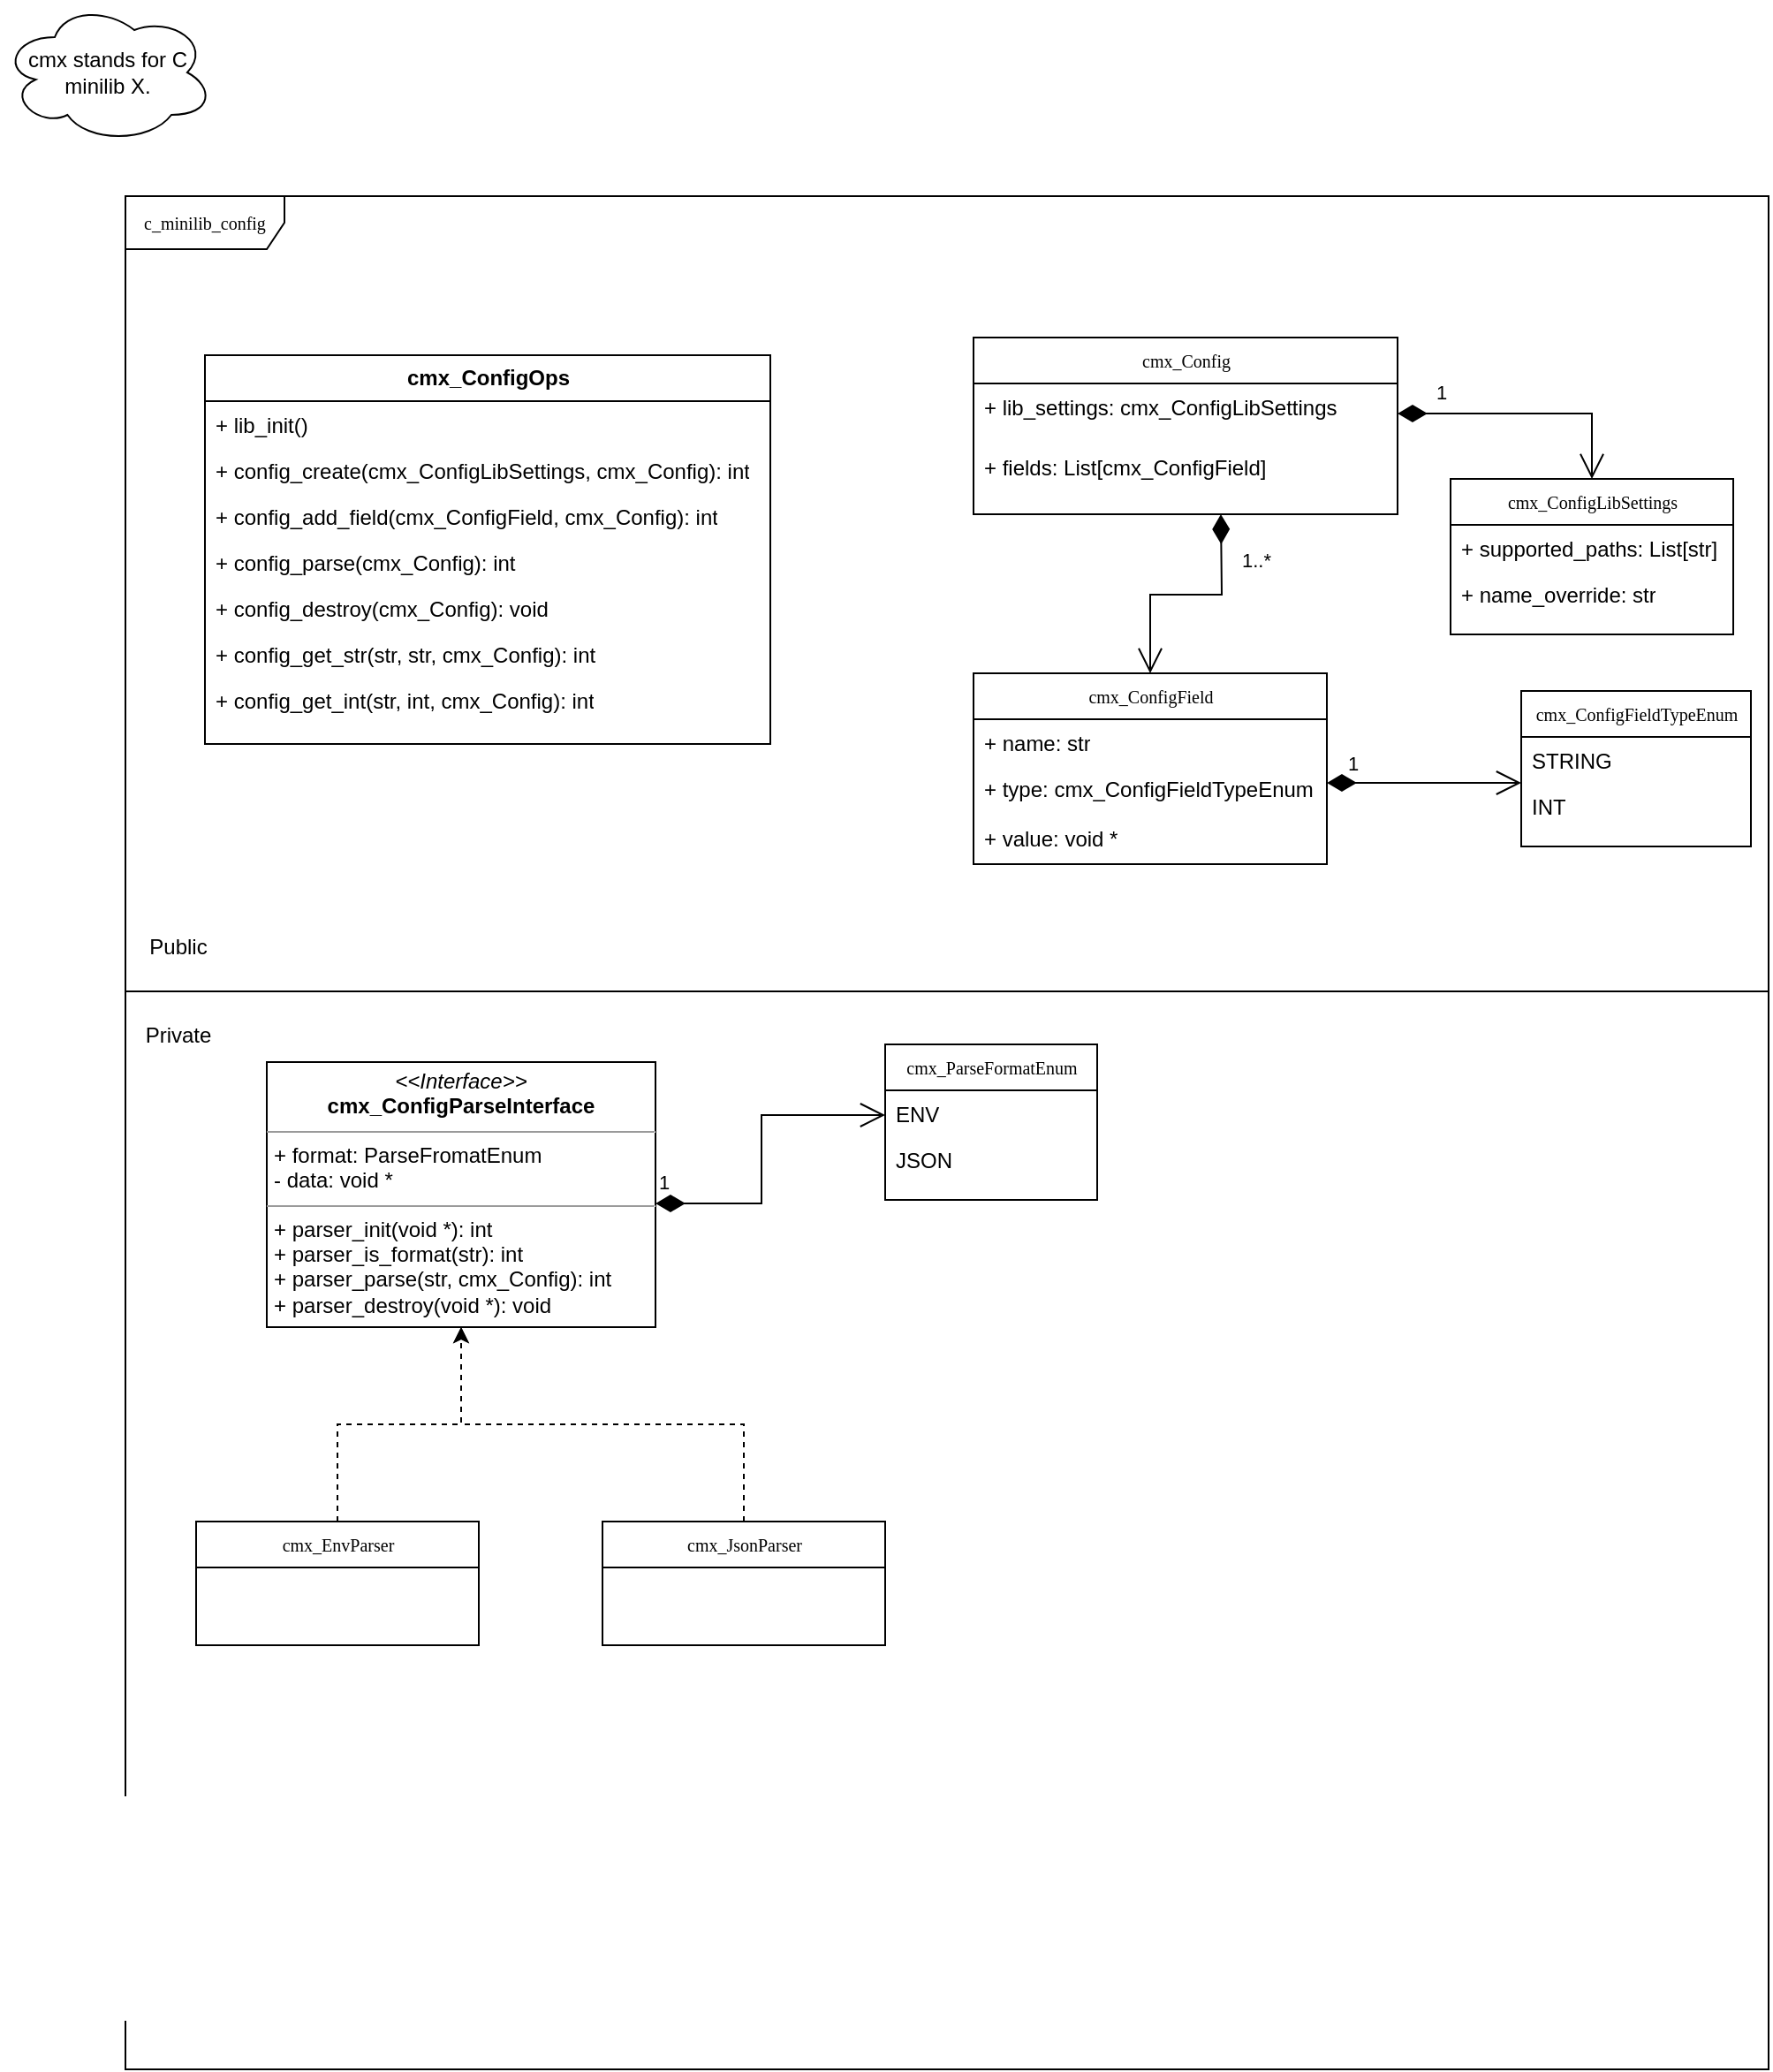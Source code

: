 <mxfile version="26.1.3" pages="2">
  <diagram name="Page-1" id="c4acf3e9-155e-7222-9cf6-157b1a14988f">
    <mxGraphModel dx="1716" dy="2221" grid="1" gridSize="10" guides="1" tooltips="1" connect="1" arrows="1" fold="1" page="1" pageScale="1" pageWidth="850" pageHeight="1100" background="none" math="0" shadow="0">
      <root>
        <mxCell id="0" />
        <mxCell id="1" parent="0" />
        <mxCell id="17acba5748e5396b-1" value="c_minilib_config" style="shape=umlFrame;whiteSpace=wrap;html=1;rounded=0;shadow=0;comic=0;labelBackgroundColor=none;strokeWidth=1;fontFamily=Verdana;fontSize=10;align=center;width=90;height=30;movable=0;resizable=0;rotatable=0;deletable=0;editable=0;locked=1;connectable=0;" parent="1" vertex="1">
          <mxGeometry x="20" y="20" width="930" height="1060" as="geometry" />
        </mxCell>
        <mxCell id="17acba5748e5396b-20" value="cmx_ConfigLibSettings" style="swimlane;html=1;fontStyle=0;childLayout=stackLayout;horizontal=1;startSize=26;fillColor=none;horizontalStack=0;resizeParent=1;resizeLast=0;collapsible=1;marginBottom=0;swimlaneFillColor=#ffffff;rounded=0;shadow=0;comic=0;labelBackgroundColor=none;strokeWidth=1;fontFamily=Verdana;fontSize=10;align=center;" parent="1" vertex="1">
          <mxGeometry x="770" y="180" width="160" height="88" as="geometry">
            <mxRectangle x="350" y="42" width="80" height="30" as="alternateBounds" />
          </mxGeometry>
        </mxCell>
        <mxCell id="17acba5748e5396b-21" value="+ supported_paths: List[str]" style="text;html=1;strokeColor=none;fillColor=none;align=left;verticalAlign=top;spacingLeft=4;spacingRight=4;whiteSpace=wrap;overflow=hidden;rotatable=0;points=[[0,0.5],[1,0.5]];portConstraint=eastwest;" parent="17acba5748e5396b-20" vertex="1">
          <mxGeometry y="26" width="160" height="26" as="geometry" />
        </mxCell>
        <mxCell id="17acba5748e5396b-24" value="+ name_override: str" style="text;html=1;strokeColor=none;fillColor=none;align=left;verticalAlign=top;spacingLeft=4;spacingRight=4;whiteSpace=wrap;overflow=hidden;rotatable=0;points=[[0,0.5],[1,0.5]];portConstraint=eastwest;" parent="17acba5748e5396b-20" vertex="1">
          <mxGeometry y="52" width="160" height="26" as="geometry" />
        </mxCell>
        <mxCell id="fTavBBmCNY1JCzPe186X-1" value="cmx_Config" style="swimlane;html=1;fontStyle=0;childLayout=stackLayout;horizontal=1;startSize=26;fillColor=none;horizontalStack=0;resizeParent=1;resizeLast=0;collapsible=1;marginBottom=0;swimlaneFillColor=#ffffff;rounded=0;shadow=0;comic=0;labelBackgroundColor=none;strokeWidth=1;fontFamily=Verdana;fontSize=10;align=center;" vertex="1" parent="1">
          <mxGeometry x="500" y="100" width="240" height="100" as="geometry" />
        </mxCell>
        <mxCell id="fTavBBmCNY1JCzPe186X-3" value="+ lib_settings: cmx_ConfigLibSettings" style="text;html=1;strokeColor=none;fillColor=none;align=left;verticalAlign=top;spacingLeft=4;spacingRight=4;whiteSpace=wrap;overflow=hidden;rotatable=0;points=[[0,0.5],[1,0.5]];portConstraint=eastwest;" vertex="1" parent="fTavBBmCNY1JCzPe186X-1">
          <mxGeometry y="26" width="240" height="34" as="geometry" />
        </mxCell>
        <mxCell id="fTavBBmCNY1JCzPe186X-2" value="+ fields: List[cmx_ConfigField]" style="text;html=1;strokeColor=none;fillColor=none;align=left;verticalAlign=top;spacingLeft=4;spacingRight=4;whiteSpace=wrap;overflow=hidden;rotatable=0;points=[[0,0.5],[1,0.5]];portConstraint=eastwest;" vertex="1" parent="fTavBBmCNY1JCzPe186X-1">
          <mxGeometry y="60" width="240" height="26" as="geometry" />
        </mxCell>
        <mxCell id="fTavBBmCNY1JCzPe186X-5" value="cmx_ConfigField" style="swimlane;html=1;fontStyle=0;childLayout=stackLayout;horizontal=1;startSize=26;fillColor=none;horizontalStack=0;resizeParent=1;resizeLast=0;collapsible=1;marginBottom=0;swimlaneFillColor=#ffffff;rounded=0;shadow=0;comic=0;labelBackgroundColor=none;strokeWidth=1;fontFamily=Verdana;fontSize=10;align=center;" vertex="1" parent="1">
          <mxGeometry x="500" y="290" width="200" height="108" as="geometry" />
        </mxCell>
        <mxCell id="fTavBBmCNY1JCzPe186X-6" value="+ name: str" style="text;html=1;strokeColor=none;fillColor=none;align=left;verticalAlign=top;spacingLeft=4;spacingRight=4;whiteSpace=wrap;overflow=hidden;rotatable=0;points=[[0,0.5],[1,0.5]];portConstraint=eastwest;" vertex="1" parent="fTavBBmCNY1JCzPe186X-5">
          <mxGeometry y="26" width="200" height="26" as="geometry" />
        </mxCell>
        <mxCell id="fTavBBmCNY1JCzPe186X-7" value="+ type: cmx_ConfigFieldTypeEnum" style="text;html=1;strokeColor=none;fillColor=none;align=left;verticalAlign=top;spacingLeft=4;spacingRight=4;whiteSpace=wrap;overflow=hidden;rotatable=0;points=[[0,0.5],[1,0.5]];portConstraint=eastwest;" vertex="1" parent="fTavBBmCNY1JCzPe186X-5">
          <mxGeometry y="52" width="200" height="28" as="geometry" />
        </mxCell>
        <mxCell id="fTavBBmCNY1JCzPe186X-14" value="+ value: void *" style="text;html=1;strokeColor=none;fillColor=none;align=left;verticalAlign=top;spacingLeft=4;spacingRight=4;whiteSpace=wrap;overflow=hidden;rotatable=0;points=[[0,0.5],[1,0.5]];portConstraint=eastwest;" vertex="1" parent="fTavBBmCNY1JCzPe186X-5">
          <mxGeometry y="80" width="200" height="28" as="geometry" />
        </mxCell>
        <mxCell id="fTavBBmCNY1JCzPe186X-10" value="cmx_ConfigFieldTypeEnum" style="swimlane;html=1;fontStyle=0;childLayout=stackLayout;horizontal=1;startSize=26;fillColor=none;horizontalStack=0;resizeParent=1;resizeLast=0;collapsible=1;marginBottom=0;swimlaneFillColor=#ffffff;rounded=0;shadow=0;comic=0;labelBackgroundColor=none;strokeWidth=1;fontFamily=Verdana;fontSize=10;align=center;" vertex="1" parent="1">
          <mxGeometry x="810" y="300" width="130" height="88" as="geometry" />
        </mxCell>
        <mxCell id="fTavBBmCNY1JCzPe186X-11" value="STRING" style="text;html=1;strokeColor=none;fillColor=none;align=left;verticalAlign=top;spacingLeft=4;spacingRight=4;whiteSpace=wrap;overflow=hidden;rotatable=0;points=[[0,0.5],[1,0.5]];portConstraint=eastwest;" vertex="1" parent="fTavBBmCNY1JCzPe186X-10">
          <mxGeometry y="26" width="130" height="26" as="geometry" />
        </mxCell>
        <mxCell id="fTavBBmCNY1JCzPe186X-12" value="INT" style="text;html=1;strokeColor=none;fillColor=none;align=left;verticalAlign=top;spacingLeft=4;spacingRight=4;whiteSpace=wrap;overflow=hidden;rotatable=0;points=[[0,0.5],[1,0.5]];portConstraint=eastwest;" vertex="1" parent="fTavBBmCNY1JCzPe186X-10">
          <mxGeometry y="52" width="130" height="26" as="geometry" />
        </mxCell>
        <mxCell id="fTavBBmCNY1JCzPe186X-25" value="1" style="endArrow=open;html=1;endSize=12;startArrow=diamondThin;startSize=14;startFill=1;edgeStyle=orthogonalEdgeStyle;align=left;verticalAlign=bottom;rounded=0;" edge="1" parent="1">
          <mxGeometry x="-0.818" y="2" relative="1" as="geometry">
            <mxPoint x="700" y="352" as="sourcePoint" />
            <mxPoint x="810" y="352" as="targetPoint" />
            <mxPoint as="offset" />
          </mxGeometry>
        </mxCell>
        <mxCell id="fTavBBmCNY1JCzPe186X-26" value="1..*" style="endArrow=open;html=1;endSize=12;startArrow=diamondThin;startSize=14;startFill=1;edgeStyle=orthogonalEdgeStyle;align=left;verticalAlign=bottom;rounded=0;entryX=0.5;entryY=0;entryDx=0;entryDy=0;" edge="1" parent="1" target="fTavBBmCNY1JCzPe186X-5">
          <mxGeometry x="-0.455" y="10" relative="1" as="geometry">
            <mxPoint x="640" y="200" as="sourcePoint" />
            <mxPoint x="780" y="190" as="targetPoint" />
            <mxPoint as="offset" />
          </mxGeometry>
        </mxCell>
        <mxCell id="fTavBBmCNY1JCzPe186X-27" value="1" style="endArrow=open;html=1;endSize=12;startArrow=diamondThin;startSize=14;startFill=1;edgeStyle=orthogonalEdgeStyle;align=left;verticalAlign=bottom;rounded=0;entryX=0.5;entryY=0;entryDx=0;entryDy=0;" edge="1" parent="1" source="fTavBBmCNY1JCzPe186X-3" target="17acba5748e5396b-20">
          <mxGeometry x="-0.728" y="3" relative="1" as="geometry">
            <mxPoint x="710" y="130" as="sourcePoint" />
            <mxPoint x="870" y="130" as="targetPoint" />
            <mxPoint as="offset" />
          </mxGeometry>
        </mxCell>
        <mxCell id="fTavBBmCNY1JCzPe186X-28" value="&lt;b style=&quot;font-family: Helvetica; font-size: 12px;&quot;&gt;cmx_ConfigOps&lt;/b&gt;" style="swimlane;html=1;fontStyle=0;childLayout=stackLayout;horizontal=1;startSize=26;fillColor=none;horizontalStack=0;resizeParent=1;resizeLast=0;collapsible=1;marginBottom=0;swimlaneFillColor=#ffffff;rounded=0;shadow=0;comic=0;labelBackgroundColor=none;strokeWidth=1;fontFamily=Verdana;fontSize=10;align=center;" vertex="1" parent="1">
          <mxGeometry x="65" y="110" width="320" height="220" as="geometry" />
        </mxCell>
        <mxCell id="fTavBBmCNY1JCzPe186X-30" value="+ lib_init()" style="text;html=1;strokeColor=none;fillColor=none;align=left;verticalAlign=top;spacingLeft=4;spacingRight=4;whiteSpace=wrap;overflow=hidden;rotatable=0;points=[[0,0.5],[1,0.5]];portConstraint=eastwest;" vertex="1" parent="fTavBBmCNY1JCzPe186X-28">
          <mxGeometry y="26" width="320" height="26" as="geometry" />
        </mxCell>
        <mxCell id="fTavBBmCNY1JCzPe186X-31" value="&lt;div&gt;+ config_create(cmx_ConfigLibSettings, cmx_Config): int&lt;/div&gt;&lt;div&gt;&lt;br&gt;&lt;/div&gt;" style="text;html=1;strokeColor=none;fillColor=none;align=left;verticalAlign=top;spacingLeft=4;spacingRight=4;whiteSpace=wrap;overflow=hidden;rotatable=0;points=[[0,0.5],[1,0.5]];portConstraint=eastwest;" vertex="1" parent="fTavBBmCNY1JCzPe186X-28">
          <mxGeometry y="52" width="320" height="26" as="geometry" />
        </mxCell>
        <mxCell id="fTavBBmCNY1JCzPe186X-32" value="+ config_add_field(cmx_ConfigField, cmx_Config): int" style="text;html=1;strokeColor=none;fillColor=none;align=left;verticalAlign=top;spacingLeft=4;spacingRight=4;whiteSpace=wrap;overflow=hidden;rotatable=0;points=[[0,0.5],[1,0.5]];portConstraint=eastwest;" vertex="1" parent="fTavBBmCNY1JCzPe186X-28">
          <mxGeometry y="78" width="320" height="26" as="geometry" />
        </mxCell>
        <mxCell id="fTavBBmCNY1JCzPe186X-33" value="&lt;div&gt;+ config_parse(cmx_Config): int&lt;/div&gt;&lt;div&gt;&lt;br&gt;&lt;/div&gt;" style="text;html=1;strokeColor=none;fillColor=none;align=left;verticalAlign=top;spacingLeft=4;spacingRight=4;whiteSpace=wrap;overflow=hidden;rotatable=0;points=[[0,0.5],[1,0.5]];portConstraint=eastwest;" vertex="1" parent="fTavBBmCNY1JCzPe186X-28">
          <mxGeometry y="104" width="320" height="26" as="geometry" />
        </mxCell>
        <mxCell id="fTavBBmCNY1JCzPe186X-34" value="&lt;div&gt;+ config_destroy(cmx_Config): void&lt;/div&gt;&lt;div&gt;&lt;br&gt;&lt;/div&gt;&lt;div&gt;&lt;br&gt;&lt;/div&gt;" style="text;html=1;strokeColor=none;fillColor=none;align=left;verticalAlign=top;spacingLeft=4;spacingRight=4;whiteSpace=wrap;overflow=hidden;rotatable=0;points=[[0,0.5],[1,0.5]];portConstraint=eastwest;" vertex="1" parent="fTavBBmCNY1JCzPe186X-28">
          <mxGeometry y="130" width="320" height="26" as="geometry" />
        </mxCell>
        <mxCell id="fTavBBmCNY1JCzPe186X-35" value="+ config_get_str(str, str, cmx_Config): int" style="text;html=1;strokeColor=none;fillColor=none;align=left;verticalAlign=top;spacingLeft=4;spacingRight=4;whiteSpace=wrap;overflow=hidden;rotatable=0;points=[[0,0.5],[1,0.5]];portConstraint=eastwest;" vertex="1" parent="fTavBBmCNY1JCzPe186X-28">
          <mxGeometry y="156" width="320" height="26" as="geometry" />
        </mxCell>
        <mxCell id="fTavBBmCNY1JCzPe186X-36" value="&lt;span style=&quot;text-wrap-mode: nowrap;&quot;&gt;+ config_get_int(str, int, cmx_Config): int&lt;/span&gt;" style="text;html=1;strokeColor=none;fillColor=none;align=left;verticalAlign=top;spacingLeft=4;spacingRight=4;whiteSpace=wrap;overflow=hidden;rotatable=0;points=[[0,0.5],[1,0.5]];portConstraint=eastwest;" vertex="1" parent="fTavBBmCNY1JCzPe186X-28">
          <mxGeometry y="182" width="320" height="26" as="geometry" />
        </mxCell>
        <mxCell id="fTavBBmCNY1JCzPe186X-43" value="" style="endArrow=none;html=1;rounded=0;" edge="1" parent="1">
          <mxGeometry width="50" height="50" relative="1" as="geometry">
            <mxPoint x="20" y="470" as="sourcePoint" />
            <mxPoint x="950" y="470" as="targetPoint" />
          </mxGeometry>
        </mxCell>
        <mxCell id="fTavBBmCNY1JCzPe186X-44" value="Public" style="text;html=1;align=center;verticalAlign=middle;whiteSpace=wrap;rounded=0;" vertex="1" parent="1">
          <mxGeometry x="20" y="430" width="60" height="30" as="geometry" />
        </mxCell>
        <mxCell id="fTavBBmCNY1JCzPe186X-45" value="Private" style="text;html=1;align=center;verticalAlign=middle;whiteSpace=wrap;rounded=0;" vertex="1" parent="1">
          <mxGeometry x="20" y="480" width="60" height="30" as="geometry" />
        </mxCell>
        <mxCell id="fTavBBmCNY1JCzPe186X-46" value="cmx_ParseFormatEnum" style="swimlane;html=1;fontStyle=0;childLayout=stackLayout;horizontal=1;startSize=26;fillColor=none;horizontalStack=0;resizeParent=1;resizeLast=0;collapsible=1;marginBottom=0;swimlaneFillColor=#ffffff;rounded=0;shadow=0;comic=0;labelBackgroundColor=none;strokeWidth=1;fontFamily=Verdana;fontSize=10;align=center;" vertex="1" parent="1">
          <mxGeometry x="450" y="500" width="120" height="88" as="geometry" />
        </mxCell>
        <mxCell id="fTavBBmCNY1JCzPe186X-47" value="ENV" style="text;html=1;strokeColor=none;fillColor=none;align=left;verticalAlign=top;spacingLeft=4;spacingRight=4;whiteSpace=wrap;overflow=hidden;rotatable=0;points=[[0,0.5],[1,0.5]];portConstraint=eastwest;" vertex="1" parent="fTavBBmCNY1JCzPe186X-46">
          <mxGeometry y="26" width="120" height="26" as="geometry" />
        </mxCell>
        <mxCell id="fTavBBmCNY1JCzPe186X-48" value="JSON" style="text;html=1;strokeColor=none;fillColor=none;align=left;verticalAlign=top;spacingLeft=4;spacingRight=4;whiteSpace=wrap;overflow=hidden;rotatable=0;points=[[0,0.5],[1,0.5]];portConstraint=eastwest;" vertex="1" parent="fTavBBmCNY1JCzPe186X-46">
          <mxGeometry y="52" width="120" height="26" as="geometry" />
        </mxCell>
        <mxCell id="fTavBBmCNY1JCzPe186X-52" value="&lt;p style=&quot;margin:0px;margin-top:4px;text-align:center;&quot;&gt;&lt;i&gt;&amp;lt;&amp;lt;Interface&amp;gt;&amp;gt;&lt;/i&gt;&lt;br&gt;&lt;b&gt;cmx_ConfigParseInterface&lt;/b&gt;&lt;/p&gt;&lt;hr size=&quot;1&quot;&gt;&lt;p style=&quot;margin:0px;margin-left:4px;&quot;&gt;+ format: ParseFromatEnum&lt;br&gt;&lt;/p&gt;&lt;p style=&quot;margin:0px;margin-left:4px;&quot;&gt;- data: void *&lt;/p&gt;&lt;hr size=&quot;1&quot;&gt;&lt;p style=&quot;margin:0px;margin-left:4px;&quot;&gt;+ parser_init(void *): int&lt;br&gt;+ parser_is_format(str): int&lt;/p&gt;&lt;p style=&quot;margin:0px;margin-left:4px;&quot;&gt;+ parser_parse(str, cmx_Config): int&lt;br&gt;+ parser_destroy(void *): void&lt;/p&gt;" style="verticalAlign=top;align=left;overflow=fill;fontSize=12;fontFamily=Helvetica;html=1;rounded=0;shadow=0;comic=0;labelBackgroundColor=none;strokeWidth=1" vertex="1" parent="1">
          <mxGeometry x="100" y="510" width="220" height="150" as="geometry" />
        </mxCell>
        <mxCell id="fTavBBmCNY1JCzPe186X-64" value="" style="edgeStyle=orthogonalEdgeStyle;rounded=0;orthogonalLoop=1;jettySize=auto;html=1;dashed=1;" edge="1" parent="1" source="fTavBBmCNY1JCzPe186X-54" target="fTavBBmCNY1JCzPe186X-52">
          <mxGeometry relative="1" as="geometry" />
        </mxCell>
        <mxCell id="fTavBBmCNY1JCzPe186X-54" value="cmx_EnvParser" style="swimlane;html=1;fontStyle=0;childLayout=stackLayout;horizontal=1;startSize=26;fillColor=none;horizontalStack=0;resizeParent=1;resizeLast=0;collapsible=1;marginBottom=0;swimlaneFillColor=#ffffff;rounded=0;shadow=0;comic=0;labelBackgroundColor=none;strokeWidth=1;fontFamily=Verdana;fontSize=10;align=center;" vertex="1" parent="1">
          <mxGeometry x="60" y="770" width="160" height="70" as="geometry" />
        </mxCell>
        <mxCell id="fTavBBmCNY1JCzPe186X-66" value="" style="edgeStyle=orthogonalEdgeStyle;rounded=0;orthogonalLoop=1;jettySize=auto;html=1;entryX=0.5;entryY=1;entryDx=0;entryDy=0;dashed=1;" edge="1" parent="1" source="fTavBBmCNY1JCzPe186X-62" target="fTavBBmCNY1JCzPe186X-52">
          <mxGeometry relative="1" as="geometry">
            <mxPoint x="370" y="655" as="targetPoint" />
          </mxGeometry>
        </mxCell>
        <mxCell id="fTavBBmCNY1JCzPe186X-62" value="cmx_JsonParser" style="swimlane;html=1;fontStyle=0;childLayout=stackLayout;horizontal=1;startSize=26;fillColor=none;horizontalStack=0;resizeParent=1;resizeLast=0;collapsible=1;marginBottom=0;swimlaneFillColor=#ffffff;rounded=0;shadow=0;comic=0;labelBackgroundColor=none;strokeWidth=1;fontFamily=Verdana;fontSize=10;align=center;" vertex="1" parent="1">
          <mxGeometry x="290" y="770" width="160" height="70" as="geometry" />
        </mxCell>
        <mxCell id="fTavBBmCNY1JCzPe186X-67" value="1" style="endArrow=open;html=1;endSize=12;startArrow=diamondThin;startSize=14;startFill=1;edgeStyle=orthogonalEdgeStyle;align=left;verticalAlign=bottom;rounded=0;" edge="1" parent="1">
          <mxGeometry x="-1" y="3" relative="1" as="geometry">
            <mxPoint x="320" y="590" as="sourcePoint" />
            <mxPoint x="450" y="540" as="targetPoint" />
            <Array as="points">
              <mxPoint x="380" y="590" />
              <mxPoint x="380" y="540" />
            </Array>
          </mxGeometry>
        </mxCell>
        <mxCell id="fTavBBmCNY1JCzPe186X-71" value="cmx stands for C minilib X." style="ellipse;shape=cloud;whiteSpace=wrap;html=1;" vertex="1" parent="1">
          <mxGeometry x="-50" y="-90" width="120" height="80" as="geometry" />
        </mxCell>
      </root>
    </mxGraphModel>
  </diagram>
  <diagram id="eSAZJckSD9APAwyUzNQQ" name="Page-2">
    <mxGraphModel dx="1496" dy="1625" grid="1" gridSize="10" guides="1" tooltips="1" connect="1" arrows="1" fold="1" page="1" pageScale="1" pageWidth="850" pageHeight="1100" math="0" shadow="0">
      <root>
        <mxCell id="0" />
        <mxCell id="1" parent="0" />
        <mxCell id="S2xXfUP4rKIdbyHWzEbL-1" value="frame" style="shape=umlFrame;whiteSpace=wrap;html=1;rounded=0;shadow=0;comic=0;labelBackgroundColor=none;strokeWidth=1;fontFamily=Verdana;fontSize=10;align=center;" vertex="1" parent="1">
          <mxGeometry x="20" y="20" width="820" height="1060" as="geometry" />
        </mxCell>
        <mxCell id="S2xXfUP4rKIdbyHWzEbL-2" style="edgeStyle=orthogonalEdgeStyle;rounded=0;html=1;dashed=1;labelBackgroundColor=none;startFill=0;endArrow=open;endFill=0;endSize=10;fontFamily=Verdana;fontSize=10;" edge="1" parent="1" source="S2xXfUP4rKIdbyHWzEbL-4" target="S2xXfUP4rKIdbyHWzEbL-34">
          <mxGeometry relative="1" as="geometry">
            <Array as="points">
              <mxPoint x="590" y="721" />
            </Array>
          </mxGeometry>
        </mxCell>
        <mxCell id="S2xXfUP4rKIdbyHWzEbL-3" style="edgeStyle=orthogonalEdgeStyle;rounded=0;html=1;dashed=1;labelBackgroundColor=none;startFill=0;endArrow=open;endFill=0;endSize=10;fontFamily=Verdana;fontSize=10;" edge="1" parent="1" source="S2xXfUP4rKIdbyHWzEbL-4" target="S2xXfUP4rKIdbyHWzEbL-23">
          <mxGeometry relative="1" as="geometry">
            <Array as="points" />
          </mxGeometry>
        </mxCell>
        <mxCell id="S2xXfUP4rKIdbyHWzEbL-4" value="Classname" style="swimlane;html=1;fontStyle=0;childLayout=stackLayout;horizontal=1;startSize=26;fillColor=none;horizontalStack=0;resizeParent=1;resizeLast=0;collapsible=1;marginBottom=0;swimlaneFillColor=#ffffff;rounded=0;shadow=0;comic=0;labelBackgroundColor=none;strokeWidth=1;fontFamily=Verdana;fontSize=10;align=center;" vertex="1" parent="1">
          <mxGeometry x="650" y="628" width="160" height="186" as="geometry" />
        </mxCell>
        <mxCell id="S2xXfUP4rKIdbyHWzEbL-5" value="+ field: type" style="text;html=1;strokeColor=none;fillColor=none;align=left;verticalAlign=top;spacingLeft=4;spacingRight=4;whiteSpace=wrap;overflow=hidden;rotatable=0;points=[[0,0.5],[1,0.5]];portConstraint=eastwest;" vertex="1" parent="S2xXfUP4rKIdbyHWzEbL-4">
          <mxGeometry y="26" width="160" height="26" as="geometry" />
        </mxCell>
        <mxCell id="S2xXfUP4rKIdbyHWzEbL-6" value="+ field: type" style="text;html=1;strokeColor=none;fillColor=none;align=left;verticalAlign=top;spacingLeft=4;spacingRight=4;whiteSpace=wrap;overflow=hidden;rotatable=0;points=[[0,0.5],[1,0.5]];portConstraint=eastwest;" vertex="1" parent="S2xXfUP4rKIdbyHWzEbL-4">
          <mxGeometry y="52" width="160" height="26" as="geometry" />
        </mxCell>
        <mxCell id="S2xXfUP4rKIdbyHWzEbL-7" value="+ field: type" style="text;html=1;strokeColor=none;fillColor=none;align=left;verticalAlign=top;spacingLeft=4;spacingRight=4;whiteSpace=wrap;overflow=hidden;rotatable=0;points=[[0,0.5],[1,0.5]];portConstraint=eastwest;" vertex="1" parent="S2xXfUP4rKIdbyHWzEbL-4">
          <mxGeometry y="78" width="160" height="26" as="geometry" />
        </mxCell>
        <mxCell id="S2xXfUP4rKIdbyHWzEbL-8" value="+ field: type" style="text;html=1;strokeColor=none;fillColor=none;align=left;verticalAlign=top;spacingLeft=4;spacingRight=4;whiteSpace=wrap;overflow=hidden;rotatable=0;points=[[0,0.5],[1,0.5]];portConstraint=eastwest;" vertex="1" parent="S2xXfUP4rKIdbyHWzEbL-4">
          <mxGeometry y="104" width="160" height="26" as="geometry" />
        </mxCell>
        <mxCell id="S2xXfUP4rKIdbyHWzEbL-9" value="+ field: type" style="text;html=1;strokeColor=none;fillColor=none;align=left;verticalAlign=top;spacingLeft=4;spacingRight=4;whiteSpace=wrap;overflow=hidden;rotatable=0;points=[[0,0.5],[1,0.5]];portConstraint=eastwest;" vertex="1" parent="S2xXfUP4rKIdbyHWzEbL-4">
          <mxGeometry y="130" width="160" height="26" as="geometry" />
        </mxCell>
        <mxCell id="S2xXfUP4rKIdbyHWzEbL-10" value="+ field: type" style="text;html=1;strokeColor=none;fillColor=none;align=left;verticalAlign=top;spacingLeft=4;spacingRight=4;whiteSpace=wrap;overflow=hidden;rotatable=0;points=[[0,0.5],[1,0.5]];portConstraint=eastwest;" vertex="1" parent="S2xXfUP4rKIdbyHWzEbL-4">
          <mxGeometry y="156" width="160" height="26" as="geometry" />
        </mxCell>
        <mxCell id="S2xXfUP4rKIdbyHWzEbL-11" value="Classname" style="swimlane;html=1;fontStyle=0;childLayout=stackLayout;horizontal=1;startSize=26;fillColor=none;horizontalStack=0;resizeParent=1;resizeLast=0;collapsible=1;marginBottom=0;swimlaneFillColor=#ffffff;rounded=0;shadow=0;comic=0;labelBackgroundColor=none;strokeWidth=1;fontFamily=Verdana;fontSize=10;align=center;" vertex="1" parent="1">
          <mxGeometry x="350" y="42" width="160" height="110" as="geometry" />
        </mxCell>
        <mxCell id="S2xXfUP4rKIdbyHWzEbL-12" value="+ field: type" style="text;html=1;strokeColor=none;fillColor=none;align=left;verticalAlign=top;spacingLeft=4;spacingRight=4;whiteSpace=wrap;overflow=hidden;rotatable=0;points=[[0,0.5],[1,0.5]];portConstraint=eastwest;" vertex="1" parent="S2xXfUP4rKIdbyHWzEbL-11">
          <mxGeometry y="26" width="160" height="26" as="geometry" />
        </mxCell>
        <mxCell id="S2xXfUP4rKIdbyHWzEbL-13" value="+ field: type" style="text;html=1;strokeColor=none;fillColor=none;align=left;verticalAlign=top;spacingLeft=4;spacingRight=4;whiteSpace=wrap;overflow=hidden;rotatable=0;points=[[0,0.5],[1,0.5]];portConstraint=eastwest;" vertex="1" parent="S2xXfUP4rKIdbyHWzEbL-11">
          <mxGeometry y="52" width="160" height="26" as="geometry" />
        </mxCell>
        <mxCell id="S2xXfUP4rKIdbyHWzEbL-14" value="+ field: type" style="text;html=1;strokeColor=none;fillColor=none;align=left;verticalAlign=top;spacingLeft=4;spacingRight=4;whiteSpace=wrap;overflow=hidden;rotatable=0;points=[[0,0.5],[1,0.5]];portConstraint=eastwest;" vertex="1" parent="S2xXfUP4rKIdbyHWzEbL-11">
          <mxGeometry y="78" width="160" height="26" as="geometry" />
        </mxCell>
        <mxCell id="S2xXfUP4rKIdbyHWzEbL-15" value="Classname" style="swimlane;html=1;fontStyle=0;childLayout=stackLayout;horizontal=1;startSize=26;fillColor=none;horizontalStack=0;resizeParent=1;resizeLast=0;collapsible=1;marginBottom=0;swimlaneFillColor=#ffffff;rounded=0;shadow=0;comic=0;labelBackgroundColor=none;strokeWidth=1;fontFamily=Verdana;fontSize=10;align=center;" vertex="1" parent="1">
          <mxGeometry x="580" y="87" width="160" height="110" as="geometry" />
        </mxCell>
        <mxCell id="S2xXfUP4rKIdbyHWzEbL-16" value="+ field: type" style="text;html=1;strokeColor=none;fillColor=none;align=left;verticalAlign=top;spacingLeft=4;spacingRight=4;whiteSpace=wrap;overflow=hidden;rotatable=0;points=[[0,0.5],[1,0.5]];portConstraint=eastwest;" vertex="1" parent="S2xXfUP4rKIdbyHWzEbL-15">
          <mxGeometry y="26" width="160" height="26" as="geometry" />
        </mxCell>
        <mxCell id="S2xXfUP4rKIdbyHWzEbL-17" value="+ field: type" style="text;html=1;strokeColor=none;fillColor=none;align=left;verticalAlign=top;spacingLeft=4;spacingRight=4;whiteSpace=wrap;overflow=hidden;rotatable=0;points=[[0,0.5],[1,0.5]];portConstraint=eastwest;" vertex="1" parent="S2xXfUP4rKIdbyHWzEbL-15">
          <mxGeometry y="52" width="160" height="26" as="geometry" />
        </mxCell>
        <mxCell id="S2xXfUP4rKIdbyHWzEbL-18" value="+ field: type" style="text;html=1;strokeColor=none;fillColor=none;align=left;verticalAlign=top;spacingLeft=4;spacingRight=4;whiteSpace=wrap;overflow=hidden;rotatable=0;points=[[0,0.5],[1,0.5]];portConstraint=eastwest;" vertex="1" parent="S2xXfUP4rKIdbyHWzEbL-15">
          <mxGeometry y="78" width="160" height="26" as="geometry" />
        </mxCell>
        <mxCell id="S2xXfUP4rKIdbyHWzEbL-19" value="Classname" style="swimlane;html=1;fontStyle=0;childLayout=stackLayout;horizontal=1;startSize=26;fillColor=none;horizontalStack=0;resizeParent=1;resizeLast=0;collapsible=1;marginBottom=0;swimlaneFillColor=#ffffff;rounded=0;shadow=0;comic=0;labelBackgroundColor=none;strokeWidth=1;fontFamily=Verdana;fontSize=10;align=center;" vertex="1" parent="1">
          <mxGeometry x="650" y="978" width="160" height="83" as="geometry" />
        </mxCell>
        <mxCell id="S2xXfUP4rKIdbyHWzEbL-20" value="+ field: type" style="text;html=1;strokeColor=none;fillColor=none;align=left;verticalAlign=top;spacingLeft=4;spacingRight=4;whiteSpace=wrap;overflow=hidden;rotatable=0;points=[[0,0.5],[1,0.5]];portConstraint=eastwest;" vertex="1" parent="S2xXfUP4rKIdbyHWzEbL-19">
          <mxGeometry y="26" width="160" height="26" as="geometry" />
        </mxCell>
        <mxCell id="S2xXfUP4rKIdbyHWzEbL-21" value="+ field: type" style="text;html=1;strokeColor=none;fillColor=none;align=left;verticalAlign=top;spacingLeft=4;spacingRight=4;whiteSpace=wrap;overflow=hidden;rotatable=0;points=[[0,0.5],[1,0.5]];portConstraint=eastwest;" vertex="1" parent="S2xXfUP4rKIdbyHWzEbL-19">
          <mxGeometry y="52" width="160" height="26" as="geometry" />
        </mxCell>
        <mxCell id="S2xXfUP4rKIdbyHWzEbL-22" style="edgeStyle=orthogonalEdgeStyle;rounded=0;html=1;dashed=1;labelBackgroundColor=none;startFill=0;endArrow=open;endFill=0;endSize=10;fontFamily=Verdana;fontSize=10;" edge="1" parent="1" source="S2xXfUP4rKIdbyHWzEbL-23" target="S2xXfUP4rKIdbyHWzEbL-19">
          <mxGeometry relative="1" as="geometry" />
        </mxCell>
        <mxCell id="S2xXfUP4rKIdbyHWzEbL-23" value="Classname" style="swimlane;html=1;fontStyle=0;childLayout=stackLayout;horizontal=1;startSize=26;fillColor=none;horizontalStack=0;resizeParent=1;resizeLast=0;collapsible=1;marginBottom=0;swimlaneFillColor=#ffffff;rounded=0;shadow=0;comic=0;labelBackgroundColor=none;strokeWidth=1;fontFamily=Verdana;fontSize=10;align=center;" vertex="1" parent="1">
          <mxGeometry x="650" y="838" width="160" height="110" as="geometry" />
        </mxCell>
        <mxCell id="S2xXfUP4rKIdbyHWzEbL-24" value="+ field: type" style="text;html=1;strokeColor=none;fillColor=none;align=left;verticalAlign=top;spacingLeft=4;spacingRight=4;whiteSpace=wrap;overflow=hidden;rotatable=0;points=[[0,0.5],[1,0.5]];portConstraint=eastwest;" vertex="1" parent="S2xXfUP4rKIdbyHWzEbL-23">
          <mxGeometry y="26" width="160" height="26" as="geometry" />
        </mxCell>
        <mxCell id="S2xXfUP4rKIdbyHWzEbL-25" value="+ field: type" style="text;html=1;strokeColor=none;fillColor=none;align=left;verticalAlign=top;spacingLeft=4;spacingRight=4;whiteSpace=wrap;overflow=hidden;rotatable=0;points=[[0,0.5],[1,0.5]];portConstraint=eastwest;" vertex="1" parent="S2xXfUP4rKIdbyHWzEbL-23">
          <mxGeometry y="52" width="160" height="26" as="geometry" />
        </mxCell>
        <mxCell id="S2xXfUP4rKIdbyHWzEbL-26" value="+ field: type" style="text;html=1;strokeColor=none;fillColor=none;align=left;verticalAlign=top;spacingLeft=4;spacingRight=4;whiteSpace=wrap;overflow=hidden;rotatable=0;points=[[0,0.5],[1,0.5]];portConstraint=eastwest;" vertex="1" parent="S2xXfUP4rKIdbyHWzEbL-23">
          <mxGeometry y="78" width="160" height="26" as="geometry" />
        </mxCell>
        <mxCell id="S2xXfUP4rKIdbyHWzEbL-27" style="edgeStyle=orthogonalEdgeStyle;rounded=0;html=1;dashed=1;labelBackgroundColor=none;startFill=0;endArrow=open;endFill=0;endSize=10;fontFamily=Verdana;fontSize=10;" edge="1" parent="1" source="S2xXfUP4rKIdbyHWzEbL-28" target="S2xXfUP4rKIdbyHWzEbL-4">
          <mxGeometry relative="1" as="geometry">
            <Array as="points" />
          </mxGeometry>
        </mxCell>
        <mxCell id="S2xXfUP4rKIdbyHWzEbL-28" value="Classname" style="swimlane;html=1;fontStyle=0;childLayout=stackLayout;horizontal=1;startSize=26;fillColor=none;horizontalStack=0;resizeParent=1;resizeLast=0;collapsible=1;marginBottom=0;swimlaneFillColor=#ffffff;rounded=0;shadow=0;comic=0;labelBackgroundColor=none;strokeWidth=1;fontFamily=Verdana;fontSize=10;align=center;" vertex="1" parent="1">
          <mxGeometry x="650" y="520" width="160" height="83" as="geometry" />
        </mxCell>
        <mxCell id="S2xXfUP4rKIdbyHWzEbL-29" value="+ field: type" style="text;html=1;strokeColor=none;fillColor=none;align=left;verticalAlign=top;spacingLeft=4;spacingRight=4;whiteSpace=wrap;overflow=hidden;rotatable=0;points=[[0,0.5],[1,0.5]];portConstraint=eastwest;" vertex="1" parent="S2xXfUP4rKIdbyHWzEbL-28">
          <mxGeometry y="26" width="160" height="26" as="geometry" />
        </mxCell>
        <mxCell id="S2xXfUP4rKIdbyHWzEbL-30" value="+ field: type" style="text;html=1;strokeColor=none;fillColor=none;align=left;verticalAlign=top;spacingLeft=4;spacingRight=4;whiteSpace=wrap;overflow=hidden;rotatable=0;points=[[0,0.5],[1,0.5]];portConstraint=eastwest;" vertex="1" parent="S2xXfUP4rKIdbyHWzEbL-28">
          <mxGeometry y="52" width="160" height="26" as="geometry" />
        </mxCell>
        <mxCell id="S2xXfUP4rKIdbyHWzEbL-31" value="&amp;laquo;interface&amp;raquo;&lt;br&gt;&lt;b&gt;Name&lt;/b&gt;" style="html=1;rounded=0;shadow=0;comic=0;labelBackgroundColor=none;strokeWidth=1;fontFamily=Verdana;fontSize=10;align=center;" vertex="1" parent="1">
          <mxGeometry x="490" y="1004" width="110" height="50" as="geometry" />
        </mxCell>
        <mxCell id="S2xXfUP4rKIdbyHWzEbL-32" style="edgeStyle=orthogonalEdgeStyle;rounded=0;html=1;dashed=1;labelBackgroundColor=none;startFill=0;endArrow=open;endFill=0;endSize=10;fontFamily=Verdana;fontSize=10;" edge="1" parent="1" source="S2xXfUP4rKIdbyHWzEbL-34" target="S2xXfUP4rKIdbyHWzEbL-31">
          <mxGeometry relative="1" as="geometry">
            <Array as="points">
              <mxPoint x="545" y="970" />
              <mxPoint x="545" y="970" />
            </Array>
          </mxGeometry>
        </mxCell>
        <mxCell id="S2xXfUP4rKIdbyHWzEbL-33" style="edgeStyle=orthogonalEdgeStyle;rounded=0;html=1;dashed=1;labelBackgroundColor=none;startFill=0;endArrow=open;endFill=0;endSize=10;fontFamily=Verdana;fontSize=10;" edge="1" parent="1" source="S2xXfUP4rKIdbyHWzEbL-34" target="S2xXfUP4rKIdbyHWzEbL-39">
          <mxGeometry relative="1" as="geometry">
            <Array as="points">
              <mxPoint x="550" y="520" />
            </Array>
          </mxGeometry>
        </mxCell>
        <mxCell id="S2xXfUP4rKIdbyHWzEbL-34" value="&lt;p style=&quot;margin:0px;margin-top:4px;text-align:center;&quot;&gt;&lt;i&gt;&amp;lt;&amp;lt;Interface&amp;gt;&amp;gt;&lt;/i&gt;&lt;br/&gt;&lt;b&gt;Interface&lt;/b&gt;&lt;/p&gt;&lt;hr size=&quot;1&quot;/&gt;&lt;p style=&quot;margin:0px;margin-left:4px;&quot;&gt;+ field1: Type&lt;br/&gt;+ field2: Type&lt;/p&gt;&lt;hr size=&quot;1&quot;/&gt;&lt;p style=&quot;margin:0px;margin-left:4px;&quot;&gt;+ method1(Type): Type&lt;br/&gt;+ method2(Type, Type): Type&lt;/p&gt;" style="verticalAlign=top;align=left;overflow=fill;fontSize=12;fontFamily=Helvetica;html=1;rounded=0;shadow=0;comic=0;labelBackgroundColor=none;strokeWidth=1" vertex="1" parent="1">
          <mxGeometry x="415" y="823" width="190" height="140" as="geometry" />
        </mxCell>
        <mxCell id="S2xXfUP4rKIdbyHWzEbL-35" value="&lt;p style=&quot;margin:0px;margin-top:4px;text-align:center;&quot;&gt;&lt;i&gt;&amp;lt;&amp;lt;Interface&amp;gt;&amp;gt;&lt;/i&gt;&lt;br/&gt;&lt;b&gt;Interface&lt;/b&gt;&lt;/p&gt;&lt;hr size=&quot;1&quot;/&gt;&lt;p style=&quot;margin:0px;margin-left:4px;&quot;&gt;+ field1: Type&lt;br/&gt;+ field2: Type&lt;/p&gt;&lt;hr size=&quot;1&quot;/&gt;&lt;p style=&quot;margin:0px;margin-left:4px;&quot;&gt;+ method1(Type): Type&lt;br/&gt;+ method2(Type, Type): Type&lt;/p&gt;" style="verticalAlign=top;align=left;overflow=fill;fontSize=12;fontFamily=Helvetica;html=1;rounded=0;shadow=0;comic=0;labelBackgroundColor=none;strokeWidth=1" vertex="1" parent="1">
          <mxGeometry x="350" y="572" width="190" height="140" as="geometry" />
        </mxCell>
        <mxCell id="S2xXfUP4rKIdbyHWzEbL-36" style="edgeStyle=orthogonalEdgeStyle;rounded=0;html=1;dashed=1;labelBackgroundColor=none;startFill=0;endArrow=open;endFill=0;endSize=10;fontFamily=Verdana;fontSize=10;" edge="1" parent="1" source="S2xXfUP4rKIdbyHWzEbL-37" target="S2xXfUP4rKIdbyHWzEbL-31">
          <mxGeometry relative="1" as="geometry">
            <Array as="points">
              <mxPoint x="410" y="1029" />
              <mxPoint x="410" y="1029" />
            </Array>
          </mxGeometry>
        </mxCell>
        <mxCell id="S2xXfUP4rKIdbyHWzEbL-37" value="&lt;p style=&quot;margin:0px;margin-top:4px;text-align:center;&quot;&gt;&lt;i&gt;&amp;lt;&amp;lt;Interface&amp;gt;&amp;gt;&lt;/i&gt;&lt;br/&gt;&lt;b&gt;Interface&lt;/b&gt;&lt;/p&gt;&lt;hr size=&quot;1&quot;/&gt;&lt;p style=&quot;margin:0px;margin-left:4px;&quot;&gt;+ field1: Type&lt;br/&gt;+ field2: Type&lt;/p&gt;&lt;hr size=&quot;1&quot;/&gt;&lt;p style=&quot;margin:0px;margin-left:4px;&quot;&gt;+ method1(Type): Type&lt;br/&gt;+ method2(Type, Type): Type&lt;/p&gt;" style="verticalAlign=top;align=left;overflow=fill;fontSize=12;fontFamily=Helvetica;html=1;rounded=0;shadow=0;comic=0;labelBackgroundColor=none;strokeWidth=1" vertex="1" parent="1">
          <mxGeometry x="190" y="908" width="190" height="140" as="geometry" />
        </mxCell>
        <mxCell id="S2xXfUP4rKIdbyHWzEbL-38" value="&lt;p style=&quot;margin:0px;margin-top:4px;text-align:center;&quot;&gt;&lt;i&gt;&amp;lt;&amp;lt;Interface&amp;gt;&amp;gt;&lt;/i&gt;&lt;br/&gt;&lt;b&gt;Interface&lt;/b&gt;&lt;/p&gt;&lt;hr size=&quot;1&quot;/&gt;&lt;p style=&quot;margin:0px;margin-left:4px;&quot;&gt;+ field1: Type&lt;br/&gt;+ field2: Type&lt;/p&gt;&lt;hr size=&quot;1&quot;/&gt;&lt;p style=&quot;margin:0px;margin-left:4px;&quot;&gt;+ method1(Type): Type&lt;br/&gt;+ method2(Type, Type): Type&lt;/p&gt;" style="verticalAlign=top;align=left;overflow=fill;fontSize=12;fontFamily=Helvetica;html=1;rounded=0;shadow=0;comic=0;labelBackgroundColor=none;strokeWidth=1" vertex="1" parent="1">
          <mxGeometry x="190" y="744" width="190" height="140" as="geometry" />
        </mxCell>
        <mxCell id="S2xXfUP4rKIdbyHWzEbL-39" value="&amp;laquo;interface&amp;raquo;&lt;br&gt;&lt;b&gt;Name&lt;/b&gt;" style="html=1;rounded=0;shadow=0;comic=0;labelBackgroundColor=none;strokeWidth=1;fontFamily=Verdana;fontSize=10;align=center;" vertex="1" parent="1">
          <mxGeometry x="380" y="495" width="110" height="50" as="geometry" />
        </mxCell>
        <mxCell id="S2xXfUP4rKIdbyHWzEbL-40" value="&amp;laquo;interface&amp;raquo;&lt;br&gt;&lt;b&gt;Name&lt;/b&gt;" style="html=1;rounded=0;shadow=0;comic=0;labelBackgroundColor=none;strokeWidth=1;fontFamily=Verdana;fontSize=10;align=center;" vertex="1" parent="1">
          <mxGeometry x="380" y="421" width="110" height="50" as="geometry" />
        </mxCell>
        <mxCell id="S2xXfUP4rKIdbyHWzEbL-41" style="edgeStyle=orthogonalEdgeStyle;rounded=0;html=1;dashed=1;labelBackgroundColor=none;startFill=0;endArrow=open;endFill=0;endSize=10;fontFamily=Verdana;fontSize=10;" edge="1" parent="1" source="S2xXfUP4rKIdbyHWzEbL-42" target="S2xXfUP4rKIdbyHWzEbL-44">
          <mxGeometry relative="1" as="geometry">
            <Array as="points" />
          </mxGeometry>
        </mxCell>
        <mxCell id="S2xXfUP4rKIdbyHWzEbL-42" value="&lt;p style=&quot;margin:0px;margin-top:4px;text-align:center;&quot;&gt;&lt;i&gt;&amp;lt;&amp;lt;Interface&amp;gt;&amp;gt;&lt;/i&gt;&lt;br/&gt;&lt;b&gt;Interface&lt;/b&gt;&lt;/p&gt;&lt;hr size=&quot;1&quot;/&gt;&lt;p style=&quot;margin:0px;margin-left:4px;&quot;&gt;+ field1: Type&lt;br/&gt;+ field2: Type&lt;/p&gt;&lt;hr size=&quot;1&quot;/&gt;&lt;p style=&quot;margin:0px;margin-left:4px;&quot;&gt;+ method1(Type): Type&lt;br/&gt;+ method2(Type, Type): Type&lt;/p&gt;" style="verticalAlign=top;align=left;overflow=fill;fontSize=12;fontFamily=Helvetica;html=1;rounded=0;shadow=0;comic=0;labelBackgroundColor=none;strokeWidth=1" vertex="1" parent="1">
          <mxGeometry x="450" y="230" width="190" height="140" as="geometry" />
        </mxCell>
        <mxCell id="S2xXfUP4rKIdbyHWzEbL-43" value="Text" style="text;html=1;resizable=0;points=[];autosize=1;align=left;verticalAlign=top;spacingTop=-4;fontSize=10;fontFamily=Verdana;fontColor=#000000;" vertex="1" parent="1">
          <mxGeometry x="450" y="454" width="40" height="10" as="geometry" />
        </mxCell>
        <mxCell id="S2xXfUP4rKIdbyHWzEbL-44" value="&amp;laquo;interface&amp;raquo;&lt;br&gt;&lt;b&gt;Name&lt;/b&gt;" style="html=1;rounded=0;shadow=0;comic=0;labelBackgroundColor=none;strokeWidth=1;fontFamily=Verdana;fontSize=10;align=center;" vertex="1" parent="1">
          <mxGeometry x="685" y="275" width="110" height="50" as="geometry" />
        </mxCell>
        <mxCell id="S2xXfUP4rKIdbyHWzEbL-45" style="edgeStyle=orthogonalEdgeStyle;rounded=0;html=1;labelBackgroundColor=none;startFill=0;endArrow=open;endFill=0;endSize=10;fontFamily=Verdana;fontSize=10;dashed=1;" edge="1" parent="1" source="S2xXfUP4rKIdbyHWzEbL-47" target="S2xXfUP4rKIdbyHWzEbL-11">
          <mxGeometry relative="1" as="geometry" />
        </mxCell>
        <mxCell id="S2xXfUP4rKIdbyHWzEbL-46" style="edgeStyle=orthogonalEdgeStyle;rounded=0;html=1;exitX=1;exitY=0.75;dashed=1;labelBackgroundColor=none;startFill=0;endArrow=open;endFill=0;endSize=10;fontFamily=Verdana;fontSize=10;" edge="1" parent="1" source="S2xXfUP4rKIdbyHWzEbL-47" target="S2xXfUP4rKIdbyHWzEbL-15">
          <mxGeometry relative="1" as="geometry">
            <Array as="points">
              <mxPoint x="530" y="192" />
              <mxPoint x="530" y="142" />
            </Array>
          </mxGeometry>
        </mxCell>
        <mxCell id="S2xXfUP4rKIdbyHWzEbL-47" value="&lt;p style=&quot;margin:0px;margin-top:4px;text-align:center;&quot;&gt;&lt;i&gt;&amp;lt;&amp;lt;Interface&amp;gt;&amp;gt;&lt;/i&gt;&lt;br/&gt;&lt;b&gt;Interface&lt;/b&gt;&lt;/p&gt;&lt;hr size=&quot;1&quot;/&gt;&lt;p style=&quot;margin:0px;margin-left:4px;&quot;&gt;+ field1: Type&lt;br/&gt;+ field2: Type&lt;/p&gt;&lt;hr size=&quot;1&quot;/&gt;&lt;p style=&quot;margin:0px;margin-left:4px;&quot;&gt;+ method1(Type): Type&lt;br/&gt;+ method2(Type, Type): Type&lt;/p&gt;" style="verticalAlign=top;align=left;overflow=fill;fontSize=12;fontFamily=Helvetica;html=1;rounded=0;shadow=0;comic=0;labelBackgroundColor=none;strokeWidth=1" vertex="1" parent="1">
          <mxGeometry x="60" y="87" width="190" height="140" as="geometry" />
        </mxCell>
        <mxCell id="S2xXfUP4rKIdbyHWzEbL-48" style="edgeStyle=orthogonalEdgeStyle;rounded=0;html=1;dashed=1;labelBackgroundColor=none;startFill=0;endArrow=open;endFill=0;endSize=10;fontFamily=Verdana;fontSize=10;" edge="1" parent="1" source="S2xXfUP4rKIdbyHWzEbL-52" target="S2xXfUP4rKIdbyHWzEbL-11">
          <mxGeometry relative="1" as="geometry">
            <Array as="points">
              <mxPoint x="320" y="290" />
              <mxPoint x="320" y="120" />
            </Array>
          </mxGeometry>
        </mxCell>
        <mxCell id="S2xXfUP4rKIdbyHWzEbL-49" style="edgeStyle=orthogonalEdgeStyle;rounded=0;html=1;dashed=1;labelBackgroundColor=none;startFill=0;endArrow=open;endFill=0;endSize=10;fontFamily=Verdana;fontSize=10;" edge="1" parent="1" source="S2xXfUP4rKIdbyHWzEbL-52" target="S2xXfUP4rKIdbyHWzEbL-15">
          <mxGeometry relative="1" as="geometry">
            <Array as="points">
              <mxPoint x="350" y="310" />
              <mxPoint x="350" y="210" />
              <mxPoint x="550" y="210" />
              <mxPoint x="550" y="160" />
            </Array>
          </mxGeometry>
        </mxCell>
        <mxCell id="S2xXfUP4rKIdbyHWzEbL-50" style="edgeStyle=orthogonalEdgeStyle;rounded=0;html=1;dashed=1;labelBackgroundColor=none;startFill=0;endArrow=open;endFill=0;endSize=10;fontFamily=Verdana;fontSize=10;" edge="1" parent="1" source="S2xXfUP4rKIdbyHWzEbL-52" target="S2xXfUP4rKIdbyHWzEbL-42">
          <mxGeometry relative="1" as="geometry">
            <Array as="points">
              <mxPoint x="370" y="340" />
              <mxPoint x="370" y="300" />
            </Array>
          </mxGeometry>
        </mxCell>
        <mxCell id="S2xXfUP4rKIdbyHWzEbL-51" style="edgeStyle=orthogonalEdgeStyle;rounded=0;html=1;exitX=1;exitY=0.75;dashed=1;labelBackgroundColor=none;startFill=0;endArrow=open;endFill=0;endSize=10;fontFamily=Verdana;fontSize=10;" edge="1" parent="1" source="S2xXfUP4rKIdbyHWzEbL-52" target="S2xXfUP4rKIdbyHWzEbL-40">
          <mxGeometry relative="1" as="geometry">
            <Array as="points">
              <mxPoint x="320" y="375" />
              <mxPoint x="320" y="440" />
            </Array>
          </mxGeometry>
        </mxCell>
        <mxCell id="S2xXfUP4rKIdbyHWzEbL-52" value="&lt;p style=&quot;margin:0px;margin-top:4px;text-align:center;&quot;&gt;&lt;i&gt;&amp;lt;&amp;lt;Interface&amp;gt;&amp;gt;&lt;/i&gt;&lt;br/&gt;&lt;b&gt;Interface&lt;/b&gt;&lt;/p&gt;&lt;hr size=&quot;1&quot;/&gt;&lt;p style=&quot;margin:0px;margin-left:4px;&quot;&gt;+ field1: Type&lt;br/&gt;+ field2: Type&lt;/p&gt;&lt;hr size=&quot;1&quot;/&gt;&lt;p style=&quot;margin:0px;margin-left:4px;&quot;&gt;+ method1(Type): Type&lt;br/&gt;+ method2(Type, Type): Type&lt;/p&gt;" style="verticalAlign=top;align=left;overflow=fill;fontSize=12;fontFamily=Helvetica;html=1;rounded=0;shadow=0;comic=0;labelBackgroundColor=none;strokeWidth=1" vertex="1" parent="1">
          <mxGeometry x="60" y="270" width="190" height="140" as="geometry" />
        </mxCell>
        <mxCell id="S2xXfUP4rKIdbyHWzEbL-53" style="edgeStyle=orthogonalEdgeStyle;rounded=0;html=1;dashed=1;labelBackgroundColor=none;startFill=0;endArrow=open;endFill=0;endSize=10;fontFamily=Verdana;fontSize=10;" edge="1" parent="1" source="S2xXfUP4rKIdbyHWzEbL-59" target="S2xXfUP4rKIdbyHWzEbL-40">
          <mxGeometry relative="1" as="geometry">
            <Array as="points">
              <mxPoint x="320" y="490" />
              <mxPoint x="320" y="460" />
            </Array>
          </mxGeometry>
        </mxCell>
        <mxCell id="S2xXfUP4rKIdbyHWzEbL-54" style="edgeStyle=orthogonalEdgeStyle;rounded=0;html=1;dashed=1;labelBackgroundColor=none;startFill=0;endArrow=open;endFill=0;endSize=10;fontFamily=Verdana;fontSize=10;" edge="1" parent="1" source="S2xXfUP4rKIdbyHWzEbL-59" target="S2xXfUP4rKIdbyHWzEbL-39">
          <mxGeometry relative="1" as="geometry" />
        </mxCell>
        <mxCell id="S2xXfUP4rKIdbyHWzEbL-55" style="edgeStyle=orthogonalEdgeStyle;rounded=0;html=1;dashed=1;labelBackgroundColor=none;startFill=0;endArrow=open;endFill=0;endSize=10;fontFamily=Verdana;fontSize=10;" edge="1" parent="1" source="S2xXfUP4rKIdbyHWzEbL-59" target="S2xXfUP4rKIdbyHWzEbL-35">
          <mxGeometry relative="1" as="geometry">
            <Array as="points">
              <mxPoint x="300" y="580" />
              <mxPoint x="300" y="642" />
            </Array>
          </mxGeometry>
        </mxCell>
        <mxCell id="S2xXfUP4rKIdbyHWzEbL-56" style="edgeStyle=orthogonalEdgeStyle;rounded=0;html=1;dashed=1;labelBackgroundColor=none;startFill=0;endArrow=open;endFill=0;endSize=10;fontFamily=Verdana;fontSize=10;" edge="1" parent="1" source="S2xXfUP4rKIdbyHWzEbL-59" target="S2xXfUP4rKIdbyHWzEbL-28">
          <mxGeometry relative="1" as="geometry">
            <Array as="points">
              <mxPoint x="350" y="560" />
              <mxPoint x="350" y="560" />
            </Array>
          </mxGeometry>
        </mxCell>
        <mxCell id="S2xXfUP4rKIdbyHWzEbL-57" style="edgeStyle=orthogonalEdgeStyle;rounded=0;html=1;dashed=1;labelBackgroundColor=none;startFill=0;endArrow=open;endFill=0;endSize=10;fontFamily=Verdana;fontSize=10;" edge="1" parent="1" source="S2xXfUP4rKIdbyHWzEbL-59" target="S2xXfUP4rKIdbyHWzEbL-38">
          <mxGeometry relative="1" as="geometry">
            <Array as="points">
              <mxPoint x="170" y="780" />
            </Array>
          </mxGeometry>
        </mxCell>
        <mxCell id="S2xXfUP4rKIdbyHWzEbL-58" style="edgeStyle=orthogonalEdgeStyle;rounded=0;html=1;dashed=1;labelBackgroundColor=none;startFill=0;endArrow=open;endFill=0;endSize=10;fontFamily=Verdana;fontSize=10;" edge="1" parent="1" source="S2xXfUP4rKIdbyHWzEbL-59" target="S2xXfUP4rKIdbyHWzEbL-37">
          <mxGeometry relative="1" as="geometry">
            <Array as="points">
              <mxPoint x="140" y="978" />
            </Array>
          </mxGeometry>
        </mxCell>
        <mxCell id="S2xXfUP4rKIdbyHWzEbL-59" value="&lt;p style=&quot;margin:0px;margin-top:4px;text-align:center;&quot;&gt;&lt;i&gt;&amp;lt;&amp;lt;Interface&amp;gt;&amp;gt;&lt;/i&gt;&lt;br/&gt;&lt;b&gt;Interface&lt;/b&gt;&lt;/p&gt;&lt;hr size=&quot;1&quot;/&gt;&lt;p style=&quot;margin:0px;margin-left:4px;&quot;&gt;+ field1: Type&lt;br/&gt;+ field2: Type&lt;/p&gt;&lt;hr size=&quot;1&quot;/&gt;&lt;p style=&quot;margin:0px;margin-left:4px;&quot;&gt;+ method1(Type): Type&lt;br/&gt;+ method2(Type, Type): Type&lt;/p&gt;" style="verticalAlign=top;align=left;overflow=fill;fontSize=12;fontFamily=Helvetica;html=1;rounded=0;shadow=0;comic=0;labelBackgroundColor=none;strokeWidth=1" vertex="1" parent="1">
          <mxGeometry x="60" y="450" width="190" height="140" as="geometry" />
        </mxCell>
        <mxCell id="S2xXfUP4rKIdbyHWzEbL-60" style="edgeStyle=orthogonalEdgeStyle;rounded=0;html=1;dashed=1;labelBackgroundColor=none;startFill=0;endArrow=open;endFill=0;endSize=10;fontFamily=Verdana;fontSize=10;" edge="1" parent="1" source="S2xXfUP4rKIdbyHWzEbL-28" target="S2xXfUP4rKIdbyHWzEbL-34">
          <mxGeometry relative="1" as="geometry">
            <Array as="points">
              <mxPoint x="570" y="590" />
            </Array>
          </mxGeometry>
        </mxCell>
      </root>
    </mxGraphModel>
  </diagram>
</mxfile>
